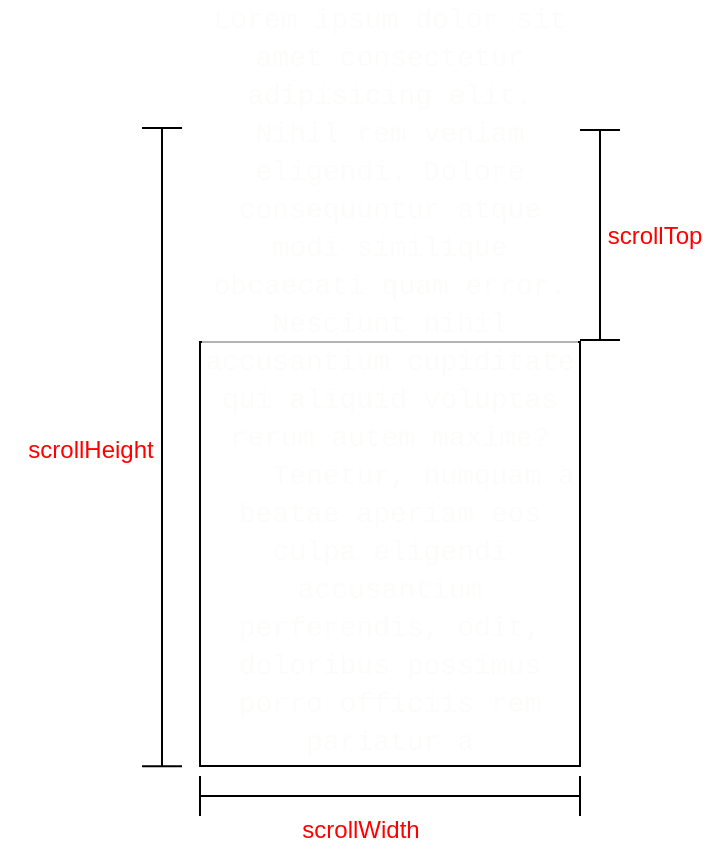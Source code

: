 <mxfile>
    <diagram id="NJPq_uiSBtauZQmZ6GhA" name="第 1 页">
        <mxGraphModel dx="986" dy="1232" grid="0" gridSize="10" guides="1" tooltips="1" connect="1" arrows="1" fold="1" page="0" pageScale="1" pageWidth="827" pageHeight="1169" math="0" shadow="0">
            <root>
                <mxCell id="0"/>
                <mxCell id="1" parent="0"/>
                <mxCell id="2" value="&lt;div style=&quot;color: rgb(252, 252, 250); font-family: Consolas, &amp;quot;Courier New&amp;quot;, monospace; font-size: 14px; line-height: 19px;&quot;&gt;&lt;div&gt;Lorem ipsum dolor sit amet consectetur adipisicing elit. Nihil rem veniam eligendi. Dolore consequuntur atque modi similique obcaecati quam error. Nesciunt nihil accusantium cupiditate qui aliquid voluptas rerum autem maxime?&lt;/div&gt;&lt;div&gt;&amp;nbsp; &amp;nbsp; Tenetur, numquam a beatae aperiam eos culpa eligendi accusantium perferendis, odit, doloribus possimus porro officiis rem pariatur a&lt;/div&gt;&lt;/div&gt;" style="rounded=0;whiteSpace=wrap;html=1;fillColor=default;strokeColor=default;labelBackgroundColor=default;labelPosition=center;verticalLabelPosition=middle;align=center;verticalAlign=bottom;textDirection=ltr;textOpacity=70;labelBorderColor=none;" vertex="1" parent="1">
                    <mxGeometry x="280" y="-374" width="190" height="212" as="geometry"/>
                </mxCell>
                <mxCell id="8" value="" style="shape=crossbar;whiteSpace=wrap;html=1;rounded=1;labelBackgroundColor=#FF0000;labelBorderColor=none;strokeColor=default;fillColor=default;rotation=90;fontColor=#FF0000;" vertex="1" parent="1">
                    <mxGeometry x="101.44" y="-331.44" width="319.13" height="20" as="geometry"/>
                </mxCell>
                <mxCell id="10" value="scrollHeight" style="text;html=1;align=center;verticalAlign=middle;resizable=0;points=[];autosize=1;strokeColor=none;fillColor=none;fontColor=#FF0000;" vertex="1" parent="1">
                    <mxGeometry x="180" y="-335" width="90" height="30" as="geometry"/>
                </mxCell>
                <mxCell id="14" value="" style="shape=crossbar;whiteSpace=wrap;html=1;rounded=1;direction=south;labelBackgroundColor=#FF0000;labelBorderColor=none;strokeColor=default;fontColor=#FF0000;fillColor=default;" vertex="1" parent="1">
                    <mxGeometry x="470" y="-480" width="20" height="105" as="geometry"/>
                </mxCell>
                <mxCell id="15" value="scrollTop" style="text;html=1;align=center;verticalAlign=middle;resizable=0;points=[];autosize=1;strokeColor=none;fillColor=none;fontColor=#FF0000;" vertex="1" parent="1">
                    <mxGeometry x="472" y="-442.5" width="70" height="30" as="geometry"/>
                </mxCell>
                <mxCell id="16" value="" style="shape=crossbar;whiteSpace=wrap;html=1;rounded=1;labelBackgroundColor=#FF0000;labelBorderColor=none;strokeColor=default;fontColor=#FF0000;fillColor=default;" vertex="1" parent="1">
                    <mxGeometry x="280" y="-157" width="190" height="20" as="geometry"/>
                </mxCell>
                <mxCell id="17" value="scrollWidth" style="text;html=1;align=center;verticalAlign=middle;resizable=0;points=[];autosize=1;strokeColor=none;fillColor=none;fontColor=#FF0000;" vertex="1" parent="1">
                    <mxGeometry x="320" y="-145" width="80" height="30" as="geometry"/>
                </mxCell>
            </root>
        </mxGraphModel>
    </diagram>
</mxfile>